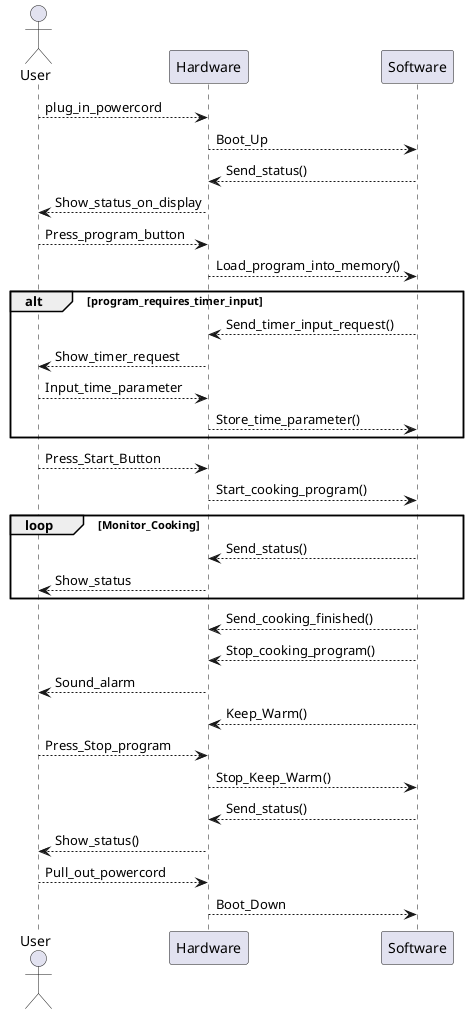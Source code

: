 @startuml Sequence

actor User
participant Hardware
participant Software 

User --> Hardware: plug_in_powercord
Hardware --> Software: Boot_Up
Software --> Hardware: Send_status()
Hardware --> User: Show_status_on_display
User --> Hardware: Press_program_button
Hardware --> Software: Load_program_into_memory()

alt program_requires_timer_input 

    Software --> Hardware: Send_timer_input_request()
    Hardware --> User: Show_timer_request
    User --> Hardware: Input_time_parameter
    Hardware --> Software: Store_time_parameter()

end

User --> Hardware: Press_Start_Button
Hardware --> Software: Start_cooking_program()

loop Monitor_Cooking

    Software --> Hardware: Send_status()
    Hardware --> User: Show_status

end

Software --> Hardware: Send_cooking_finished()
Software --> Hardware: Stop_cooking_program()
Hardware --> User: Sound_alarm 
Software --> Hardware: Keep_Warm()
User --> Hardware: Press_Stop_program
Hardware --> Software: Stop_Keep_Warm()
Software --> Hardware: Send_status()
Hardware --> User: Show_status()
User --> Hardware: Pull_out_powercord
Hardware --> Software: Boot_Down

@enduml